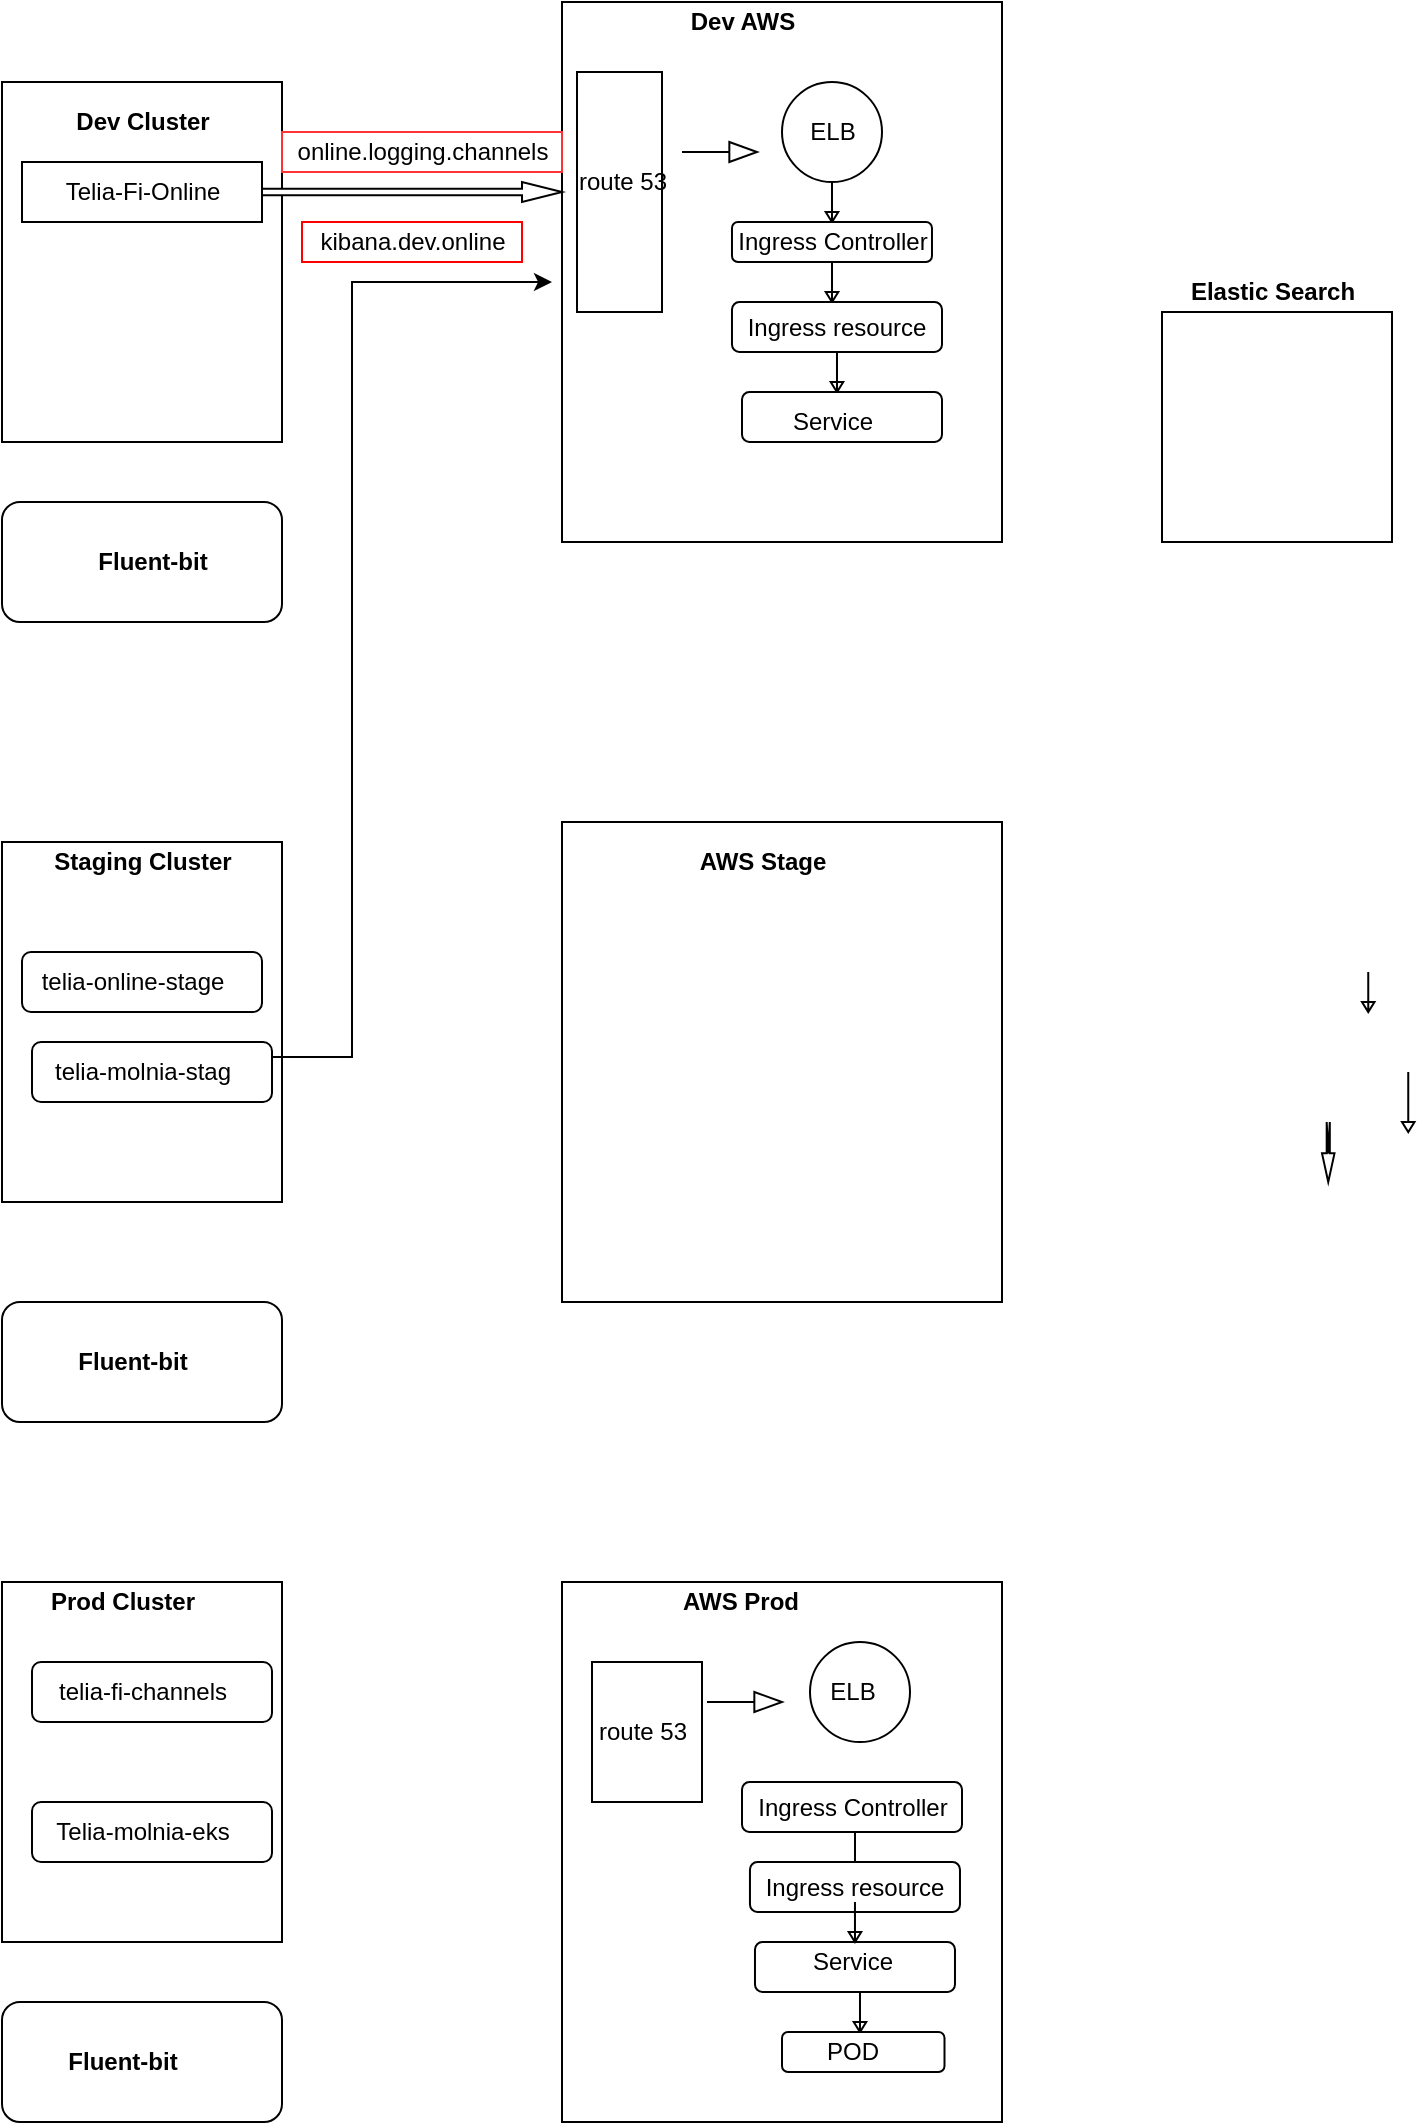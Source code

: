 <mxfile version="15.5.8" type="github">
  <diagram id="8KyumhnjD8qJlOuxR-5a" name="Page-1">
    <mxGraphModel dx="1065" dy="456" grid="1" gridSize="10" guides="1" tooltips="1" connect="1" arrows="1" fold="1" page="1" pageScale="1" pageWidth="827" pageHeight="1169" math="0" shadow="0">
      <root>
        <mxCell id="0" />
        <mxCell id="1" parent="0" />
        <mxCell id="Jb96kdzBdP_yNb_UIK-H-1" value="" style="rounded=0;whiteSpace=wrap;html=1;" vertex="1" parent="1">
          <mxGeometry x="80" y="90" width="140" height="180" as="geometry" />
        </mxCell>
        <mxCell id="Jb96kdzBdP_yNb_UIK-H-2" value="" style="rounded=0;whiteSpace=wrap;html=1;" vertex="1" parent="1">
          <mxGeometry x="80" y="840" width="140" height="180" as="geometry" />
        </mxCell>
        <mxCell id="Jb96kdzBdP_yNb_UIK-H-3" value="" style="rounded=0;whiteSpace=wrap;html=1;" vertex="1" parent="1">
          <mxGeometry x="80" y="470" width="140" height="180" as="geometry" />
        </mxCell>
        <mxCell id="Jb96kdzBdP_yNb_UIK-H-4" value="" style="rounded=0;whiteSpace=wrap;html=1;" vertex="1" parent="1">
          <mxGeometry x="360" y="840" width="220" height="270" as="geometry" />
        </mxCell>
        <mxCell id="Jb96kdzBdP_yNb_UIK-H-5" value="" style="rounded=0;whiteSpace=wrap;html=1;" vertex="1" parent="1">
          <mxGeometry x="360" y="460" width="220" height="240" as="geometry" />
        </mxCell>
        <mxCell id="Jb96kdzBdP_yNb_UIK-H-6" value="" style="rounded=0;whiteSpace=wrap;html=1;fillColor=#FFFFFF;" vertex="1" parent="1">
          <mxGeometry x="360" y="50" width="220" height="270" as="geometry" />
        </mxCell>
        <mxCell id="Jb96kdzBdP_yNb_UIK-H-7" value="" style="rounded=0;whiteSpace=wrap;html=1;" vertex="1" parent="1">
          <mxGeometry x="90" y="130" width="120" height="30" as="geometry" />
        </mxCell>
        <mxCell id="Jb96kdzBdP_yNb_UIK-H-8" value="Dev Cluster" style="text;html=1;resizable=0;autosize=1;align=center;verticalAlign=middle;points=[];fillColor=none;strokeColor=none;rounded=0;fontStyle=1" vertex="1" parent="1">
          <mxGeometry x="110" y="100" width="80" height="20" as="geometry" />
        </mxCell>
        <mxCell id="Jb96kdzBdP_yNb_UIK-H-9" value="Telia-Fi-Online" style="text;html=1;resizable=0;autosize=1;align=center;verticalAlign=middle;points=[];fillColor=none;strokeColor=none;rounded=0;" vertex="1" parent="1">
          <mxGeometry x="105" y="135" width="90" height="20" as="geometry" />
        </mxCell>
        <mxCell id="Jb96kdzBdP_yNb_UIK-H-10" value="Staging Cluster" style="text;html=1;resizable=0;autosize=1;align=center;verticalAlign=middle;points=[];fillColor=none;strokeColor=none;rounded=0;fontStyle=1" vertex="1" parent="1">
          <mxGeometry x="100" y="470" width="100" height="20" as="geometry" />
        </mxCell>
        <mxCell id="Jb96kdzBdP_yNb_UIK-H-11" value="" style="rounded=1;whiteSpace=wrap;html=1;" vertex="1" parent="1">
          <mxGeometry x="90" y="525" width="120" height="30" as="geometry" />
        </mxCell>
        <mxCell id="Jb96kdzBdP_yNb_UIK-H-12" value="" style="rounded=1;whiteSpace=wrap;html=1;" vertex="1" parent="1">
          <mxGeometry x="95" y="570" width="120" height="30" as="geometry" />
        </mxCell>
        <mxCell id="Jb96kdzBdP_yNb_UIK-H-14" value="telia-online-stage" style="text;html=1;resizable=0;autosize=1;align=center;verticalAlign=middle;points=[];fillColor=none;strokeColor=none;rounded=0;" vertex="1" parent="1">
          <mxGeometry x="90" y="530" width="110" height="20" as="geometry" />
        </mxCell>
        <mxCell id="Jb96kdzBdP_yNb_UIK-H-15" value="telia-molnia-stag" style="text;html=1;resizable=0;autosize=1;align=center;verticalAlign=middle;points=[];fillColor=none;strokeColor=none;rounded=0;" vertex="1" parent="1">
          <mxGeometry x="100" y="575" width="100" height="20" as="geometry" />
        </mxCell>
        <mxCell id="Jb96kdzBdP_yNb_UIK-H-16" value="Prod Cluster" style="text;html=1;resizable=0;autosize=1;align=center;verticalAlign=middle;points=[];fillColor=none;strokeColor=none;rounded=0;fontStyle=1" vertex="1" parent="1">
          <mxGeometry x="95" y="840" width="90" height="20" as="geometry" />
        </mxCell>
        <mxCell id="Jb96kdzBdP_yNb_UIK-H-17" value="" style="rounded=1;whiteSpace=wrap;html=1;" vertex="1" parent="1">
          <mxGeometry x="95" y="880" width="120" height="30" as="geometry" />
        </mxCell>
        <mxCell id="Jb96kdzBdP_yNb_UIK-H-18" value="" style="rounded=1;whiteSpace=wrap;html=1;" vertex="1" parent="1">
          <mxGeometry x="95" y="950" width="120" height="30" as="geometry" />
        </mxCell>
        <mxCell id="Jb96kdzBdP_yNb_UIK-H-19" value="telia-fi-channels" style="text;html=1;resizable=0;autosize=1;align=center;verticalAlign=middle;points=[];fillColor=none;strokeColor=none;rounded=0;" vertex="1" parent="1">
          <mxGeometry x="100" y="885" width="100" height="20" as="geometry" />
        </mxCell>
        <mxCell id="Jb96kdzBdP_yNb_UIK-H-20" value="Telia-molnia-eks" style="text;html=1;resizable=0;autosize=1;align=center;verticalAlign=middle;points=[];fillColor=none;strokeColor=none;rounded=0;" vertex="1" parent="1">
          <mxGeometry x="100" y="955" width="100" height="20" as="geometry" />
        </mxCell>
        <mxCell id="Jb96kdzBdP_yNb_UIK-H-21" value="Dev AWS" style="text;html=1;resizable=0;autosize=1;align=center;verticalAlign=middle;points=[];fillColor=none;strokeColor=none;rounded=0;fontStyle=1" vertex="1" parent="1">
          <mxGeometry x="415" y="50" width="70" height="20" as="geometry" />
        </mxCell>
        <mxCell id="Jb96kdzBdP_yNb_UIK-H-25" value="" style="html=1;shadow=0;dashed=0;align=center;verticalAlign=middle;shape=mxgraph.arrows2.arrow;dy=0.67;dx=20;notch=0;" vertex="1" parent="1">
          <mxGeometry x="210" y="140" width="150" height="10" as="geometry" />
        </mxCell>
        <mxCell id="Jb96kdzBdP_yNb_UIK-H-27" value="online.logging.channels" style="text;html=1;resizable=0;autosize=1;align=center;verticalAlign=middle;points=[];fillColor=none;strokeColor=#FF3333;rounded=0;" vertex="1" parent="1">
          <mxGeometry x="220" y="115" width="140" height="20" as="geometry" />
        </mxCell>
        <mxCell id="Jb96kdzBdP_yNb_UIK-H-28" value="" style="rounded=0;whiteSpace=wrap;html=1;" vertex="1" parent="1">
          <mxGeometry x="367.5" y="85" width="42.5" height="120" as="geometry" />
        </mxCell>
        <mxCell id="Jb96kdzBdP_yNb_UIK-H-29" value="route 53" style="text;html=1;resizable=0;autosize=1;align=center;verticalAlign=middle;points=[];fillColor=none;strokeColor=none;rounded=0;" vertex="1" parent="1">
          <mxGeometry x="360" y="130" width="60" height="20" as="geometry" />
        </mxCell>
        <mxCell id="Jb96kdzBdP_yNb_UIK-H-31" value="" style="html=1;shadow=0;dashed=0;align=center;verticalAlign=middle;shape=mxgraph.arrows2.arrow;dy=1;dx=13.83;notch=0;" vertex="1" parent="1">
          <mxGeometry x="420" y="120" width="37.5" height="10" as="geometry" />
        </mxCell>
        <mxCell id="Jb96kdzBdP_yNb_UIK-H-32" value="" style="ellipse;whiteSpace=wrap;html=1;aspect=fixed;" vertex="1" parent="1">
          <mxGeometry x="470" y="90" width="50" height="50" as="geometry" />
        </mxCell>
        <mxCell id="Jb96kdzBdP_yNb_UIK-H-33" value="ELB" style="text;html=1;resizable=0;autosize=1;align=center;verticalAlign=middle;points=[];fillColor=none;strokeColor=none;rounded=0;" vertex="1" parent="1">
          <mxGeometry x="475" y="105" width="40" height="20" as="geometry" />
        </mxCell>
        <mxCell id="Jb96kdzBdP_yNb_UIK-H-35" value="" style="html=1;shadow=0;dashed=0;align=center;verticalAlign=middle;shape=mxgraph.arrows2.arrow;dy=1;dx=5;direction=south;notch=25;" vertex="1" parent="1">
          <mxGeometry x="491.87" y="140" width="6.25" height="20" as="geometry" />
        </mxCell>
        <mxCell id="Jb96kdzBdP_yNb_UIK-H-36" value="" style="html=1;shadow=0;dashed=0;align=center;verticalAlign=middle;shape=mxgraph.arrows2.arrow;dy=0.75;dx=14.33;direction=south;notch=15.67;" vertex="1" parent="1">
          <mxGeometry x="740" y="610" width="6.25" height="30" as="geometry" />
        </mxCell>
        <mxCell id="Jb96kdzBdP_yNb_UIK-H-37" value="" style="html=1;shadow=0;dashed=0;align=center;verticalAlign=middle;shape=mxgraph.arrows2.arrow;dy=1;dx=5;direction=south;notch=25;" vertex="1" parent="1">
          <mxGeometry x="780" y="585" width="6.25" height="30" as="geometry" />
        </mxCell>
        <mxCell id="Jb96kdzBdP_yNb_UIK-H-38" value="" style="html=1;shadow=0;dashed=0;align=center;verticalAlign=middle;shape=mxgraph.arrows2.arrow;dy=1;dx=5;direction=south;notch=25;" vertex="1" parent="1">
          <mxGeometry x="760" y="535" width="6.25" height="20" as="geometry" />
        </mxCell>
        <mxCell id="Jb96kdzBdP_yNb_UIK-H-40" value="" style="rounded=1;whiteSpace=wrap;html=1;" vertex="1" parent="1">
          <mxGeometry x="444.99" y="160" width="100" height="20" as="geometry" />
        </mxCell>
        <mxCell id="Jb96kdzBdP_yNb_UIK-H-41" value="Ingress Controller" style="text;html=1;resizable=0;autosize=1;align=center;verticalAlign=middle;points=[];fillColor=none;strokeColor=none;rounded=0;" vertex="1" parent="1">
          <mxGeometry x="440" y="160" width="110" height="20" as="geometry" />
        </mxCell>
        <mxCell id="Jb96kdzBdP_yNb_UIK-H-42" value="" style="html=1;shadow=0;dashed=0;align=center;verticalAlign=middle;shape=mxgraph.arrows2.arrow;dy=1;dx=5;direction=south;notch=25;" vertex="1" parent="1">
          <mxGeometry x="491.88" y="180" width="6.25" height="20" as="geometry" />
        </mxCell>
        <mxCell id="Jb96kdzBdP_yNb_UIK-H-44" value="Ingress resource" style="rounded=1;whiteSpace=wrap;html=1;" vertex="1" parent="1">
          <mxGeometry x="444.99" y="200" width="105.01" height="25" as="geometry" />
        </mxCell>
        <mxCell id="Jb96kdzBdP_yNb_UIK-H-46" style="edgeStyle=orthogonalEdgeStyle;rounded=0;orthogonalLoop=1;jettySize=auto;html=1;exitX=0;exitY=0;exitDx=12.5;exitDy=3.125;exitPerimeter=0;entryX=0.614;entryY=0.694;entryDx=0;entryDy=0;entryPerimeter=0;" edge="1" parent="1" target="Jb96kdzBdP_yNb_UIK-H-6">
          <mxGeometry relative="1" as="geometry">
            <mxPoint x="494.995" y="237.5" as="sourcePoint" />
          </mxGeometry>
        </mxCell>
        <mxCell id="Jb96kdzBdP_yNb_UIK-H-47" value="" style="html=1;shadow=0;dashed=0;align=center;verticalAlign=middle;shape=mxgraph.arrows2.arrow;dy=1;dx=5;direction=south;notch=25;" vertex="1" parent="1">
          <mxGeometry x="494.37" y="225" width="6.25" height="20" as="geometry" />
        </mxCell>
        <mxCell id="Jb96kdzBdP_yNb_UIK-H-48" value="" style="rounded=1;whiteSpace=wrap;html=1;" vertex="1" parent="1">
          <mxGeometry x="450" y="245" width="100" height="25" as="geometry" />
        </mxCell>
        <mxCell id="Jb96kdzBdP_yNb_UIK-H-49" value="Service" style="text;html=1;resizable=0;autosize=1;align=center;verticalAlign=middle;points=[];fillColor=none;strokeColor=none;rounded=0;" vertex="1" parent="1">
          <mxGeometry x="464.99" y="250" width="60" height="20" as="geometry" />
        </mxCell>
        <mxCell id="Jb96kdzBdP_yNb_UIK-H-50" value="" style="rounded=1;whiteSpace=wrap;html=1;" vertex="1" parent="1">
          <mxGeometry x="80" y="300" width="140" height="60" as="geometry" />
        </mxCell>
        <mxCell id="Jb96kdzBdP_yNb_UIK-H-51" value="" style="rounded=1;whiteSpace=wrap;html=1;" vertex="1" parent="1">
          <mxGeometry x="80" y="1050" width="140" height="60" as="geometry" />
        </mxCell>
        <mxCell id="Jb96kdzBdP_yNb_UIK-H-52" value="" style="rounded=1;whiteSpace=wrap;html=1;" vertex="1" parent="1">
          <mxGeometry x="80" y="700" width="140" height="60" as="geometry" />
        </mxCell>
        <mxCell id="Jb96kdzBdP_yNb_UIK-H-53" value="Fluent-bit" style="text;html=1;resizable=0;autosize=1;align=center;verticalAlign=middle;points=[];fillColor=none;strokeColor=none;rounded=0;fontStyle=1" vertex="1" parent="1">
          <mxGeometry x="120" y="320" width="70" height="20" as="geometry" />
        </mxCell>
        <mxCell id="Jb96kdzBdP_yNb_UIK-H-54" value="Fluent-bit" style="text;html=1;resizable=0;autosize=1;align=center;verticalAlign=middle;points=[];fillColor=none;strokeColor=none;rounded=0;fontStyle=1" vertex="1" parent="1">
          <mxGeometry x="105" y="1070" width="70" height="20" as="geometry" />
        </mxCell>
        <mxCell id="Jb96kdzBdP_yNb_UIK-H-55" value="Fluent-bit" style="text;html=1;resizable=0;autosize=1;align=center;verticalAlign=middle;points=[];fillColor=none;strokeColor=none;rounded=0;fontStyle=1" vertex="1" parent="1">
          <mxGeometry x="110" y="720" width="70" height="20" as="geometry" />
        </mxCell>
        <mxCell id="Jb96kdzBdP_yNb_UIK-H-56" value="" style="rounded=0;whiteSpace=wrap;html=1;" vertex="1" parent="1">
          <mxGeometry x="375" y="880" width="55" height="70" as="geometry" />
        </mxCell>
        <mxCell id="Jb96kdzBdP_yNb_UIK-H-58" value="AWS Stage" style="text;html=1;resizable=0;autosize=1;align=center;verticalAlign=middle;points=[];fillColor=none;strokeColor=none;rounded=0;fontStyle=1" vertex="1" parent="1">
          <mxGeometry x="420" y="470" width="80" height="20" as="geometry" />
        </mxCell>
        <mxCell id="Jb96kdzBdP_yNb_UIK-H-59" value="AWS Prod" style="text;html=1;resizable=0;autosize=1;align=center;verticalAlign=middle;points=[];fillColor=none;strokeColor=none;rounded=0;fontStyle=1" vertex="1" parent="1">
          <mxGeometry x="414" y="840" width="70" height="20" as="geometry" />
        </mxCell>
        <mxCell id="Jb96kdzBdP_yNb_UIK-H-60" value="route 53" style="text;html=1;resizable=0;autosize=1;align=center;verticalAlign=middle;points=[];fillColor=none;strokeColor=none;rounded=0;" vertex="1" parent="1">
          <mxGeometry x="370" y="905" width="60" height="20" as="geometry" />
        </mxCell>
        <mxCell id="Jb96kdzBdP_yNb_UIK-H-62" value="" style="html=1;shadow=0;dashed=0;align=center;verticalAlign=middle;shape=mxgraph.arrows2.arrow;dy=1;dx=13.83;notch=0;" vertex="1" parent="1">
          <mxGeometry x="432.5" y="895" width="37.5" height="10" as="geometry" />
        </mxCell>
        <mxCell id="Jb96kdzBdP_yNb_UIK-H-63" value="" style="ellipse;whiteSpace=wrap;html=1;aspect=fixed;" vertex="1" parent="1">
          <mxGeometry x="484" y="870" width="50" height="50" as="geometry" />
        </mxCell>
        <mxCell id="Jb96kdzBdP_yNb_UIK-H-64" value="ELB" style="text;html=1;resizable=0;autosize=1;align=center;verticalAlign=middle;points=[];fillColor=none;strokeColor=none;rounded=0;" vertex="1" parent="1">
          <mxGeometry x="485" y="885" width="40" height="20" as="geometry" />
        </mxCell>
        <mxCell id="Jb96kdzBdP_yNb_UIK-H-70" value="" style="edgeStyle=orthogonalEdgeStyle;rounded=0;orthogonalLoop=1;jettySize=auto;html=1;" edge="1" parent="1" source="Jb96kdzBdP_yNb_UIK-H-66" target="Jb96kdzBdP_yNb_UIK-H-69">
          <mxGeometry relative="1" as="geometry" />
        </mxCell>
        <mxCell id="Jb96kdzBdP_yNb_UIK-H-66" value="Ingress resource" style="rounded=1;whiteSpace=wrap;html=1;" vertex="1" parent="1">
          <mxGeometry x="453.98" y="980" width="105.01" height="25" as="geometry" />
        </mxCell>
        <mxCell id="Jb96kdzBdP_yNb_UIK-H-67" value="" style="rounded=1;whiteSpace=wrap;html=1;" vertex="1" parent="1">
          <mxGeometry x="456.49" y="1020" width="100" height="25" as="geometry" />
        </mxCell>
        <mxCell id="Jb96kdzBdP_yNb_UIK-H-68" value="Service" style="text;html=1;resizable=0;autosize=1;align=center;verticalAlign=middle;points=[];fillColor=none;strokeColor=none;rounded=0;" vertex="1" parent="1">
          <mxGeometry x="475" y="1020" width="60" height="20" as="geometry" />
        </mxCell>
        <mxCell id="Jb96kdzBdP_yNb_UIK-H-69" value="" style="rounded=1;whiteSpace=wrap;html=1;" vertex="1" parent="1">
          <mxGeometry x="450" y="940" width="110" height="25" as="geometry" />
        </mxCell>
        <mxCell id="Jb96kdzBdP_yNb_UIK-H-71" value="Ingress Controller" style="text;html=1;resizable=0;autosize=1;align=center;verticalAlign=middle;points=[];fillColor=none;strokeColor=none;rounded=0;" vertex="1" parent="1">
          <mxGeometry x="450" y="942.5" width="110" height="20" as="geometry" />
        </mxCell>
        <mxCell id="Jb96kdzBdP_yNb_UIK-H-72" value="" style="html=1;shadow=0;dashed=0;align=center;verticalAlign=middle;shape=mxgraph.arrows2.arrow;dy=1;dx=5;direction=south;notch=25;" vertex="1" parent="1">
          <mxGeometry x="503.36" y="1000" width="6.25" height="20" as="geometry" />
        </mxCell>
        <mxCell id="Jb96kdzBdP_yNb_UIK-H-73" value="" style="html=1;shadow=0;dashed=0;align=center;verticalAlign=middle;shape=mxgraph.arrows2.arrow;dy=1;dx=5;direction=south;notch=25;" vertex="1" parent="1">
          <mxGeometry x="505.87" y="1045" width="6.25" height="20" as="geometry" />
        </mxCell>
        <mxCell id="Jb96kdzBdP_yNb_UIK-H-74" value="" style="rounded=1;whiteSpace=wrap;html=1;" vertex="1" parent="1">
          <mxGeometry x="470" y="1065" width="81.25" height="20" as="geometry" />
        </mxCell>
        <mxCell id="Jb96kdzBdP_yNb_UIK-H-75" value="POD" style="text;html=1;resizable=0;autosize=1;align=center;verticalAlign=middle;points=[];fillColor=none;strokeColor=none;rounded=0;" vertex="1" parent="1">
          <mxGeometry x="485" y="1065" width="40" height="20" as="geometry" />
        </mxCell>
        <mxCell id="Jb96kdzBdP_yNb_UIK-H-76" value="" style="edgeStyle=elbowEdgeStyle;elbow=horizontal;endArrow=classic;html=1;rounded=0;exitX=1;exitY=0.25;exitDx=0;exitDy=0;" edge="1" parent="1" source="Jb96kdzBdP_yNb_UIK-H-12">
          <mxGeometry width="50" height="50" relative="1" as="geometry">
            <mxPoint x="225" y="580" as="sourcePoint" />
            <mxPoint x="355" y="190" as="targetPoint" />
            <Array as="points">
              <mxPoint x="255" y="430" />
            </Array>
          </mxGeometry>
        </mxCell>
        <mxCell id="Jb96kdzBdP_yNb_UIK-H-77" value="kibana.dev.online" style="text;html=1;resizable=0;autosize=1;align=center;verticalAlign=middle;points=[];fillColor=none;strokeColor=#FF0000;rounded=0;" vertex="1" parent="1">
          <mxGeometry x="230" y="160" width="110" height="20" as="geometry" />
        </mxCell>
        <mxCell id="Jb96kdzBdP_yNb_UIK-H-78" value="" style="whiteSpace=wrap;html=1;aspect=fixed;strokeColor=#000000;" vertex="1" parent="1">
          <mxGeometry x="660" y="205" width="115" height="115" as="geometry" />
        </mxCell>
        <mxCell id="Jb96kdzBdP_yNb_UIK-H-79" value="Elastic Search" style="text;html=1;resizable=0;autosize=1;align=center;verticalAlign=middle;points=[];fillColor=none;strokeColor=none;rounded=0;fontStyle=1" vertex="1" parent="1">
          <mxGeometry x="665" y="185" width="100" height="20" as="geometry" />
        </mxCell>
      </root>
    </mxGraphModel>
  </diagram>
</mxfile>
